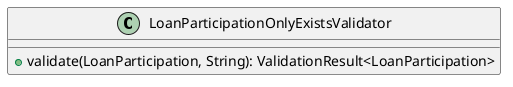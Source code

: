 @startuml

    class LoanParticipationOnlyExistsValidator [[LoanParticipationOnlyExistsValidator.html]] {
        +validate(LoanParticipation, String): ValidationResult<LoanParticipation>
    }

@enduml
